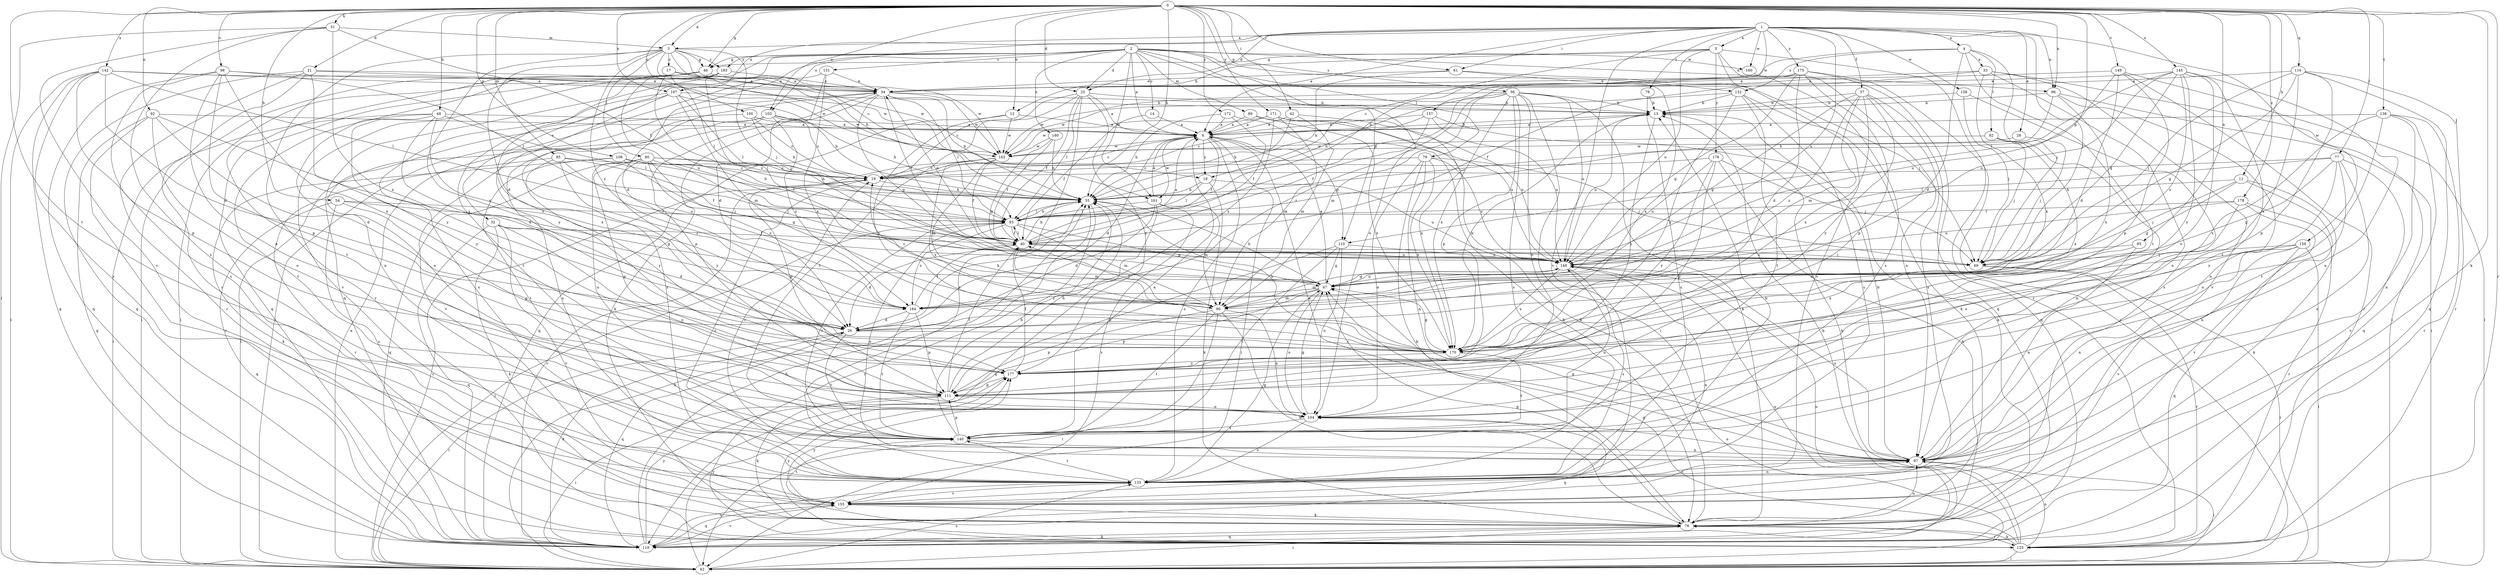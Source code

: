 strict digraph  {
0;
1;
2;
3;
4;
5;
6;
11;
12;
13;
14;
17;
18;
19;
21;
25;
26;
28;
32;
33;
34;
37;
40;
42;
46;
47;
48;
51;
54;
55;
56;
61;
62;
69;
76;
77;
78;
79;
80;
82;
83;
85;
89;
90;
92;
95;
96;
97;
98;
100;
103;
104;
108;
110;
111;
116;
119;
125;
131;
132;
133;
138;
140;
142;
145;
148;
149;
155;
156;
157;
158;
160;
161;
162;
167;
170;
171;
172;
175;
176;
177;
178;
180;
183;
184;
0 -> 3  [label=a];
0 -> 11  [label=b];
0 -> 12  [label=b];
0 -> 21  [label=d];
0 -> 25  [label=d];
0 -> 42  [label=g];
0 -> 46  [label=g];
0 -> 48  [label=h];
0 -> 51  [label=h];
0 -> 54  [label=h];
0 -> 55  [label=h];
0 -> 56  [label=i];
0 -> 61  [label=i];
0 -> 76  [label=k];
0 -> 77  [label=l];
0 -> 85  [label=m];
0 -> 92  [label=n];
0 -> 95  [label=n];
0 -> 96  [label=n];
0 -> 98  [label=o];
0 -> 100  [label=o];
0 -> 103  [label=o];
0 -> 108  [label=p];
0 -> 110  [label=p];
0 -> 116  [label=q];
0 -> 125  [label=r];
0 -> 138  [label=t];
0 -> 140  [label=t];
0 -> 142  [label=u];
0 -> 145  [label=u];
0 -> 149  [label=v];
0 -> 167  [label=x];
0 -> 171  [label=y];
0 -> 172  [label=y];
0 -> 178  [label=z];
1 -> 3  [label=a];
1 -> 4  [label=a];
1 -> 5  [label=a];
1 -> 6  [label=a];
1 -> 25  [label=d];
1 -> 28  [label=e];
1 -> 37  [label=f];
1 -> 61  [label=i];
1 -> 69  [label=j];
1 -> 78  [label=l];
1 -> 96  [label=n];
1 -> 103  [label=o];
1 -> 148  [label=u];
1 -> 155  [label=v];
1 -> 156  [label=w];
1 -> 157  [label=w];
1 -> 158  [label=w];
1 -> 160  [label=w];
1 -> 167  [label=x];
1 -> 175  [label=y];
2 -> 6  [label=a];
2 -> 14  [label=c];
2 -> 25  [label=d];
2 -> 26  [label=d];
2 -> 32  [label=e];
2 -> 46  [label=g];
2 -> 79  [label=l];
2 -> 89  [label=m];
2 -> 96  [label=n];
2 -> 104  [label=o];
2 -> 110  [label=p];
2 -> 119  [label=q];
2 -> 131  [label=s];
2 -> 132  [label=s];
2 -> 160  [label=w];
2 -> 161  [label=w];
2 -> 180  [label=z];
2 -> 183  [label=z];
3 -> 17  [label=c];
3 -> 18  [label=c];
3 -> 26  [label=d];
3 -> 46  [label=g];
3 -> 55  [label=h];
3 -> 69  [label=j];
3 -> 80  [label=l];
3 -> 125  [label=r];
3 -> 161  [label=w];
3 -> 170  [label=x];
3 -> 183  [label=z];
3 -> 184  [label=z];
4 -> 26  [label=d];
4 -> 33  [label=e];
4 -> 55  [label=h];
4 -> 69  [label=j];
4 -> 82  [label=l];
4 -> 132  [label=s];
4 -> 140  [label=t];
5 -> 12  [label=b];
5 -> 18  [label=c];
5 -> 46  [label=g];
5 -> 125  [label=r];
5 -> 133  [label=s];
5 -> 148  [label=u];
5 -> 155  [label=v];
5 -> 176  [label=y];
6 -> 13  [label=b];
6 -> 18  [label=c];
6 -> 19  [label=c];
6 -> 26  [label=d];
6 -> 40  [label=f];
6 -> 62  [label=i];
6 -> 110  [label=p];
6 -> 133  [label=s];
6 -> 161  [label=w];
6 -> 162  [label=w];
11 -> 47  [label=g];
11 -> 55  [label=h];
11 -> 69  [label=j];
11 -> 76  [label=k];
11 -> 97  [label=n];
12 -> 6  [label=a];
12 -> 119  [label=q];
12 -> 162  [label=w];
12 -> 170  [label=x];
13 -> 6  [label=a];
13 -> 148  [label=u];
13 -> 177  [label=y];
14 -> 6  [label=a];
14 -> 40  [label=f];
17 -> 34  [label=e];
17 -> 69  [label=j];
17 -> 83  [label=l];
17 -> 162  [label=w];
18 -> 55  [label=h];
18 -> 76  [label=k];
18 -> 83  [label=l];
18 -> 148  [label=u];
19 -> 55  [label=h];
19 -> 133  [label=s];
21 -> 34  [label=e];
21 -> 119  [label=q];
21 -> 125  [label=r];
21 -> 155  [label=v];
21 -> 162  [label=w];
21 -> 177  [label=y];
25 -> 6  [label=a];
25 -> 13  [label=b];
25 -> 19  [label=c];
25 -> 40  [label=f];
25 -> 83  [label=l];
25 -> 133  [label=s];
25 -> 140  [label=t];
25 -> 177  [label=y];
26 -> 55  [label=h];
26 -> 62  [label=i];
26 -> 119  [label=q];
26 -> 140  [label=t];
26 -> 170  [label=x];
28 -> 69  [label=j];
28 -> 162  [label=w];
32 -> 26  [label=d];
32 -> 40  [label=f];
32 -> 76  [label=k];
32 -> 104  [label=o];
32 -> 119  [label=q];
32 -> 155  [label=v];
33 -> 34  [label=e];
33 -> 40  [label=f];
33 -> 62  [label=i];
33 -> 97  [label=n];
33 -> 155  [label=v];
33 -> 170  [label=x];
34 -> 13  [label=b];
34 -> 40  [label=f];
34 -> 47  [label=g];
34 -> 55  [label=h];
34 -> 76  [label=k];
34 -> 83  [label=l];
34 -> 111  [label=p];
34 -> 133  [label=s];
34 -> 162  [label=w];
37 -> 13  [label=b];
37 -> 47  [label=g];
37 -> 90  [label=m];
37 -> 119  [label=q];
37 -> 133  [label=s];
37 -> 170  [label=x];
37 -> 177  [label=y];
37 -> 184  [label=z];
40 -> 6  [label=a];
40 -> 26  [label=d];
40 -> 34  [label=e];
40 -> 55  [label=h];
40 -> 69  [label=j];
40 -> 83  [label=l];
40 -> 90  [label=m];
40 -> 148  [label=u];
42 -> 6  [label=a];
42 -> 55  [label=h];
42 -> 90  [label=m];
42 -> 170  [label=x];
46 -> 34  [label=e];
46 -> 62  [label=i];
46 -> 97  [label=n];
46 -> 140  [label=t];
46 -> 148  [label=u];
46 -> 162  [label=w];
47 -> 6  [label=a];
47 -> 55  [label=h];
47 -> 90  [label=m];
47 -> 104  [label=o];
47 -> 111  [label=p];
47 -> 148  [label=u];
47 -> 184  [label=z];
48 -> 6  [label=a];
48 -> 26  [label=d];
48 -> 62  [label=i];
48 -> 83  [label=l];
48 -> 140  [label=t];
48 -> 177  [label=y];
48 -> 184  [label=z];
51 -> 40  [label=f];
51 -> 62  [label=i];
51 -> 133  [label=s];
51 -> 155  [label=v];
51 -> 170  [label=x];
51 -> 3  [label=m];
54 -> 47  [label=g];
54 -> 83  [label=l];
54 -> 111  [label=p];
54 -> 119  [label=q];
54 -> 133  [label=s];
55 -> 83  [label=l];
55 -> 125  [label=r];
56 -> 13  [label=b];
56 -> 55  [label=h];
56 -> 62  [label=i];
56 -> 76  [label=k];
56 -> 90  [label=m];
56 -> 104  [label=o];
56 -> 111  [label=p];
56 -> 133  [label=s];
56 -> 148  [label=u];
56 -> 162  [label=w];
56 -> 170  [label=x];
56 -> 184  [label=z];
61 -> 34  [label=e];
61 -> 55  [label=h];
61 -> 69  [label=j];
61 -> 170  [label=x];
62 -> 19  [label=c];
62 -> 34  [label=e];
62 -> 55  [label=h];
62 -> 83  [label=l];
62 -> 133  [label=s];
62 -> 177  [label=y];
69 -> 62  [label=i];
69 -> 125  [label=r];
76 -> 47  [label=g];
76 -> 62  [label=i];
76 -> 97  [label=n];
76 -> 119  [label=q];
76 -> 125  [label=r];
76 -> 177  [label=y];
77 -> 19  [label=c];
77 -> 47  [label=g];
77 -> 83  [label=l];
77 -> 97  [label=n];
77 -> 104  [label=o];
77 -> 155  [label=v];
77 -> 177  [label=y];
78 -> 13  [label=b];
78 -> 133  [label=s];
79 -> 19  [label=c];
79 -> 69  [label=j];
79 -> 76  [label=k];
79 -> 97  [label=n];
79 -> 104  [label=o];
79 -> 148  [label=u];
79 -> 170  [label=x];
80 -> 19  [label=c];
80 -> 47  [label=g];
80 -> 55  [label=h];
80 -> 69  [label=j];
80 -> 104  [label=o];
80 -> 111  [label=p];
80 -> 119  [label=q];
80 -> 177  [label=y];
80 -> 184  [label=z];
82 -> 69  [label=j];
82 -> 97  [label=n];
82 -> 162  [label=w];
82 -> 170  [label=x];
83 -> 40  [label=f];
83 -> 47  [label=g];
83 -> 55  [label=h];
83 -> 90  [label=m];
83 -> 97  [label=n];
83 -> 140  [label=t];
83 -> 184  [label=z];
85 -> 19  [label=c];
85 -> 40  [label=f];
85 -> 125  [label=r];
85 -> 148  [label=u];
85 -> 177  [label=y];
85 -> 184  [label=z];
89 -> 6  [label=a];
89 -> 148  [label=u];
89 -> 170  [label=x];
90 -> 19  [label=c];
90 -> 40  [label=f];
90 -> 62  [label=i];
90 -> 76  [label=k];
90 -> 104  [label=o];
90 -> 111  [label=p];
90 -> 140  [label=t];
92 -> 6  [label=a];
92 -> 26  [label=d];
92 -> 104  [label=o];
92 -> 119  [label=q];
92 -> 125  [label=r];
92 -> 184  [label=z];
95 -> 97  [label=n];
95 -> 148  [label=u];
95 -> 170  [label=x];
96 -> 13  [label=b];
96 -> 55  [label=h];
96 -> 62  [label=i];
96 -> 97  [label=n];
96 -> 170  [label=x];
97 -> 6  [label=a];
97 -> 13  [label=b];
97 -> 19  [label=c];
97 -> 47  [label=g];
97 -> 62  [label=i];
97 -> 104  [label=o];
97 -> 133  [label=s];
97 -> 148  [label=u];
98 -> 34  [label=e];
98 -> 83  [label=l];
98 -> 104  [label=o];
98 -> 111  [label=p];
98 -> 119  [label=q];
98 -> 133  [label=s];
98 -> 170  [label=x];
100 -> 6  [label=a];
100 -> 19  [label=c];
100 -> 55  [label=h];
100 -> 104  [label=o];
103 -> 6  [label=a];
103 -> 19  [label=c];
103 -> 55  [label=h];
103 -> 62  [label=i];
103 -> 133  [label=s];
103 -> 155  [label=v];
103 -> 184  [label=z];
104 -> 47  [label=g];
104 -> 119  [label=q];
104 -> 133  [label=s];
104 -> 140  [label=t];
108 -> 19  [label=c];
108 -> 55  [label=h];
108 -> 69  [label=j];
108 -> 76  [label=k];
108 -> 83  [label=l];
108 -> 140  [label=t];
110 -> 47  [label=g];
110 -> 104  [label=o];
110 -> 111  [label=p];
110 -> 140  [label=t];
110 -> 148  [label=u];
111 -> 40  [label=f];
111 -> 55  [label=h];
111 -> 62  [label=i];
111 -> 76  [label=k];
111 -> 104  [label=o];
116 -> 34  [label=e];
116 -> 47  [label=g];
116 -> 69  [label=j];
116 -> 111  [label=p];
116 -> 119  [label=q];
116 -> 125  [label=r];
116 -> 170  [label=x];
119 -> 13  [label=b];
119 -> 19  [label=c];
119 -> 26  [label=d];
119 -> 55  [label=h];
119 -> 76  [label=k];
119 -> 133  [label=s];
119 -> 148  [label=u];
119 -> 155  [label=v];
119 -> 177  [label=y];
125 -> 13  [label=b];
125 -> 47  [label=g];
125 -> 62  [label=i];
125 -> 76  [label=k];
125 -> 97  [label=n];
125 -> 148  [label=u];
125 -> 177  [label=y];
131 -> 26  [label=d];
131 -> 34  [label=e];
131 -> 62  [label=i];
131 -> 170  [label=x];
132 -> 13  [label=b];
132 -> 76  [label=k];
132 -> 133  [label=s];
132 -> 140  [label=t];
132 -> 162  [label=w];
132 -> 170  [label=x];
133 -> 13  [label=b];
133 -> 47  [label=g];
133 -> 97  [label=n];
133 -> 140  [label=t];
133 -> 155  [label=v];
138 -> 6  [label=a];
138 -> 97  [label=n];
138 -> 119  [label=q];
138 -> 125  [label=r];
138 -> 140  [label=t];
138 -> 170  [label=x];
140 -> 6  [label=a];
140 -> 55  [label=h];
140 -> 97  [label=n];
140 -> 111  [label=p];
140 -> 148  [label=u];
142 -> 26  [label=d];
142 -> 34  [label=e];
142 -> 62  [label=i];
142 -> 83  [label=l];
142 -> 111  [label=p];
142 -> 119  [label=q];
142 -> 133  [label=s];
142 -> 162  [label=w];
145 -> 34  [label=e];
145 -> 69  [label=j];
145 -> 83  [label=l];
145 -> 97  [label=n];
145 -> 104  [label=o];
145 -> 140  [label=t];
145 -> 148  [label=u];
145 -> 177  [label=y];
145 -> 184  [label=z];
148 -> 47  [label=g];
148 -> 90  [label=m];
148 -> 133  [label=s];
148 -> 170  [label=x];
149 -> 26  [label=d];
149 -> 34  [label=e];
149 -> 62  [label=i];
149 -> 111  [label=p];
149 -> 125  [label=r];
149 -> 148  [label=u];
155 -> 76  [label=k];
155 -> 119  [label=q];
155 -> 140  [label=t];
155 -> 148  [label=u];
156 -> 62  [label=i];
156 -> 69  [label=j];
156 -> 90  [label=m];
156 -> 97  [label=n];
156 -> 119  [label=q];
156 -> 155  [label=v];
157 -> 6  [label=a];
157 -> 19  [label=c];
157 -> 40  [label=f];
157 -> 76  [label=k];
157 -> 148  [label=u];
158 -> 13  [label=b];
158 -> 69  [label=j];
158 -> 133  [label=s];
160 -> 97  [label=n];
161 -> 6  [label=a];
161 -> 26  [label=d];
161 -> 83  [label=l];
161 -> 90  [label=m];
161 -> 119  [label=q];
161 -> 155  [label=v];
162 -> 19  [label=c];
162 -> 40  [label=f];
162 -> 90  [label=m];
162 -> 111  [label=p];
162 -> 170  [label=x];
167 -> 13  [label=b];
167 -> 55  [label=h];
167 -> 83  [label=l];
167 -> 90  [label=m];
167 -> 133  [label=s];
167 -> 140  [label=t];
167 -> 170  [label=x];
170 -> 13  [label=b];
170 -> 47  [label=g];
170 -> 55  [label=h];
170 -> 140  [label=t];
170 -> 177  [label=y];
171 -> 6  [label=a];
171 -> 76  [label=k];
171 -> 90  [label=m];
171 -> 148  [label=u];
171 -> 162  [label=w];
171 -> 184  [label=z];
172 -> 6  [label=a];
172 -> 40  [label=f];
172 -> 55  [label=h];
172 -> 76  [label=k];
175 -> 26  [label=d];
175 -> 34  [label=e];
175 -> 47  [label=g];
175 -> 62  [label=i];
175 -> 83  [label=l];
175 -> 111  [label=p];
175 -> 119  [label=q];
176 -> 19  [label=c];
176 -> 69  [label=j];
176 -> 76  [label=k];
176 -> 111  [label=p];
176 -> 148  [label=u];
176 -> 177  [label=y];
177 -> 40  [label=f];
177 -> 111  [label=p];
178 -> 83  [label=l];
178 -> 104  [label=o];
178 -> 125  [label=r];
178 -> 148  [label=u];
178 -> 155  [label=v];
180 -> 40  [label=f];
180 -> 47  [label=g];
180 -> 55  [label=h];
180 -> 162  [label=w];
183 -> 34  [label=e];
183 -> 62  [label=i];
183 -> 69  [label=j];
183 -> 119  [label=q];
183 -> 155  [label=v];
183 -> 177  [label=y];
184 -> 26  [label=d];
184 -> 40  [label=f];
184 -> 111  [label=p];
184 -> 140  [label=t];
}
